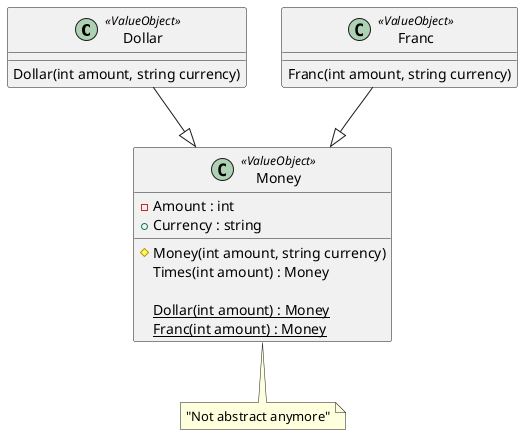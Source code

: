 @startuml
class Dollar <<ValueObject>>
{
    Dollar(int amount, string currency)
}

class Franc <<ValueObject>>
{
    Franc(int amount, string currency)
}

class Money <<ValueObject>>
{
    -Amount : int
    +Currency : string
    #Money(int amount, string currency)
    Times(int amount) : Money
    
    {static} Dollar(int amount) : Money
    {static} Franc(int amount) : Money
}
note bottom of Money : "Not abstract anymore"

Dollar --|> Money
Franc --|> Money
@enduml